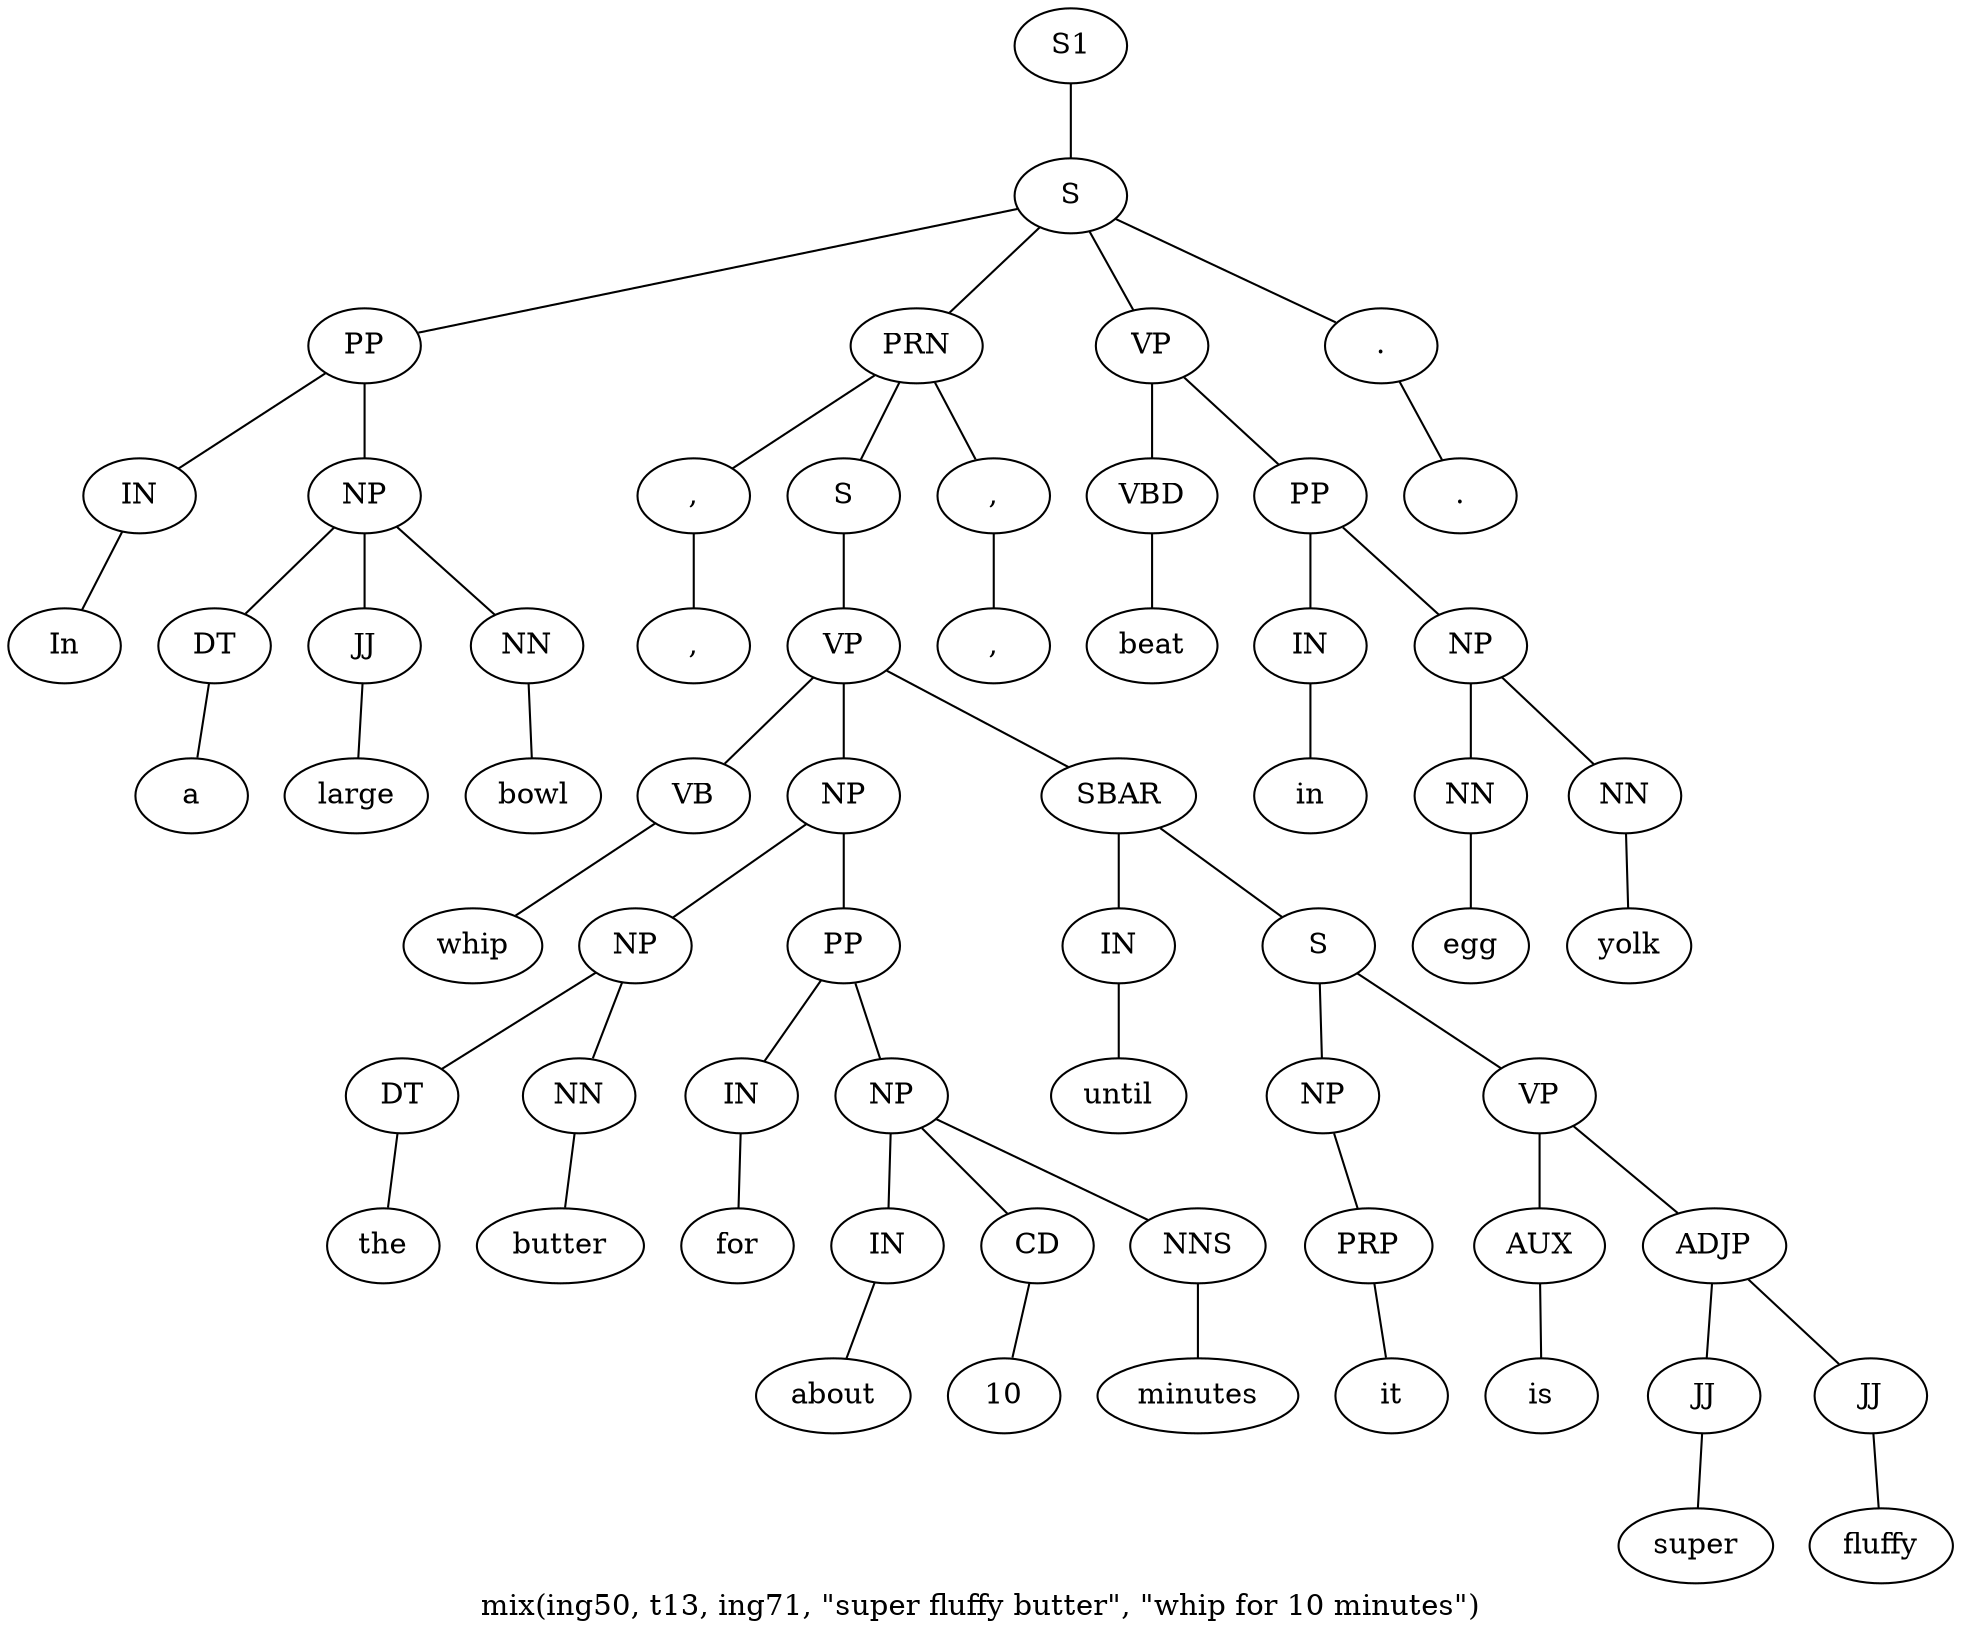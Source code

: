 graph SyntaxGraph {
	label = "mix(ing50, t13, ing71, \"super fluffy butter\", \"whip for 10 minutes\")";
	Node0 [label="S1"];
	Node1 [label="S"];
	Node2 [label="PP"];
	Node3 [label="IN"];
	Node4 [label="In"];
	Node5 [label="NP"];
	Node6 [label="DT"];
	Node7 [label="a"];
	Node8 [label="JJ"];
	Node9 [label="large"];
	Node10 [label="NN"];
	Node11 [label="bowl"];
	Node12 [label="PRN"];
	Node13 [label=","];
	Node14 [label=","];
	Node15 [label="S"];
	Node16 [label="VP"];
	Node17 [label="VB"];
	Node18 [label="whip"];
	Node19 [label="NP"];
	Node20 [label="NP"];
	Node21 [label="DT"];
	Node22 [label="the"];
	Node23 [label="NN"];
	Node24 [label="butter"];
	Node25 [label="PP"];
	Node26 [label="IN"];
	Node27 [label="for"];
	Node28 [label="NP"];
	Node29 [label="IN"];
	Node30 [label="about"];
	Node31 [label="CD"];
	Node32 [label="10"];
	Node33 [label="NNS"];
	Node34 [label="minutes"];
	Node35 [label="SBAR"];
	Node36 [label="IN"];
	Node37 [label="until"];
	Node38 [label="S"];
	Node39 [label="NP"];
	Node40 [label="PRP"];
	Node41 [label="it"];
	Node42 [label="VP"];
	Node43 [label="AUX"];
	Node44 [label="is"];
	Node45 [label="ADJP"];
	Node46 [label="JJ"];
	Node47 [label="super"];
	Node48 [label="JJ"];
	Node49 [label="fluffy"];
	Node50 [label=","];
	Node51 [label=","];
	Node52 [label="VP"];
	Node53 [label="VBD"];
	Node54 [label="beat"];
	Node55 [label="PP"];
	Node56 [label="IN"];
	Node57 [label="in"];
	Node58 [label="NP"];
	Node59 [label="NN"];
	Node60 [label="egg"];
	Node61 [label="NN"];
	Node62 [label="yolk"];
	Node63 [label="."];
	Node64 [label="."];

	Node0 -- Node1;
	Node1 -- Node2;
	Node1 -- Node12;
	Node1 -- Node52;
	Node1 -- Node63;
	Node2 -- Node3;
	Node2 -- Node5;
	Node3 -- Node4;
	Node5 -- Node6;
	Node5 -- Node8;
	Node5 -- Node10;
	Node6 -- Node7;
	Node8 -- Node9;
	Node10 -- Node11;
	Node12 -- Node13;
	Node12 -- Node15;
	Node12 -- Node50;
	Node13 -- Node14;
	Node15 -- Node16;
	Node16 -- Node17;
	Node16 -- Node19;
	Node16 -- Node35;
	Node17 -- Node18;
	Node19 -- Node20;
	Node19 -- Node25;
	Node20 -- Node21;
	Node20 -- Node23;
	Node21 -- Node22;
	Node23 -- Node24;
	Node25 -- Node26;
	Node25 -- Node28;
	Node26 -- Node27;
	Node28 -- Node29;
	Node28 -- Node31;
	Node28 -- Node33;
	Node29 -- Node30;
	Node31 -- Node32;
	Node33 -- Node34;
	Node35 -- Node36;
	Node35 -- Node38;
	Node36 -- Node37;
	Node38 -- Node39;
	Node38 -- Node42;
	Node39 -- Node40;
	Node40 -- Node41;
	Node42 -- Node43;
	Node42 -- Node45;
	Node43 -- Node44;
	Node45 -- Node46;
	Node45 -- Node48;
	Node46 -- Node47;
	Node48 -- Node49;
	Node50 -- Node51;
	Node52 -- Node53;
	Node52 -- Node55;
	Node53 -- Node54;
	Node55 -- Node56;
	Node55 -- Node58;
	Node56 -- Node57;
	Node58 -- Node59;
	Node58 -- Node61;
	Node59 -- Node60;
	Node61 -- Node62;
	Node63 -- Node64;
}